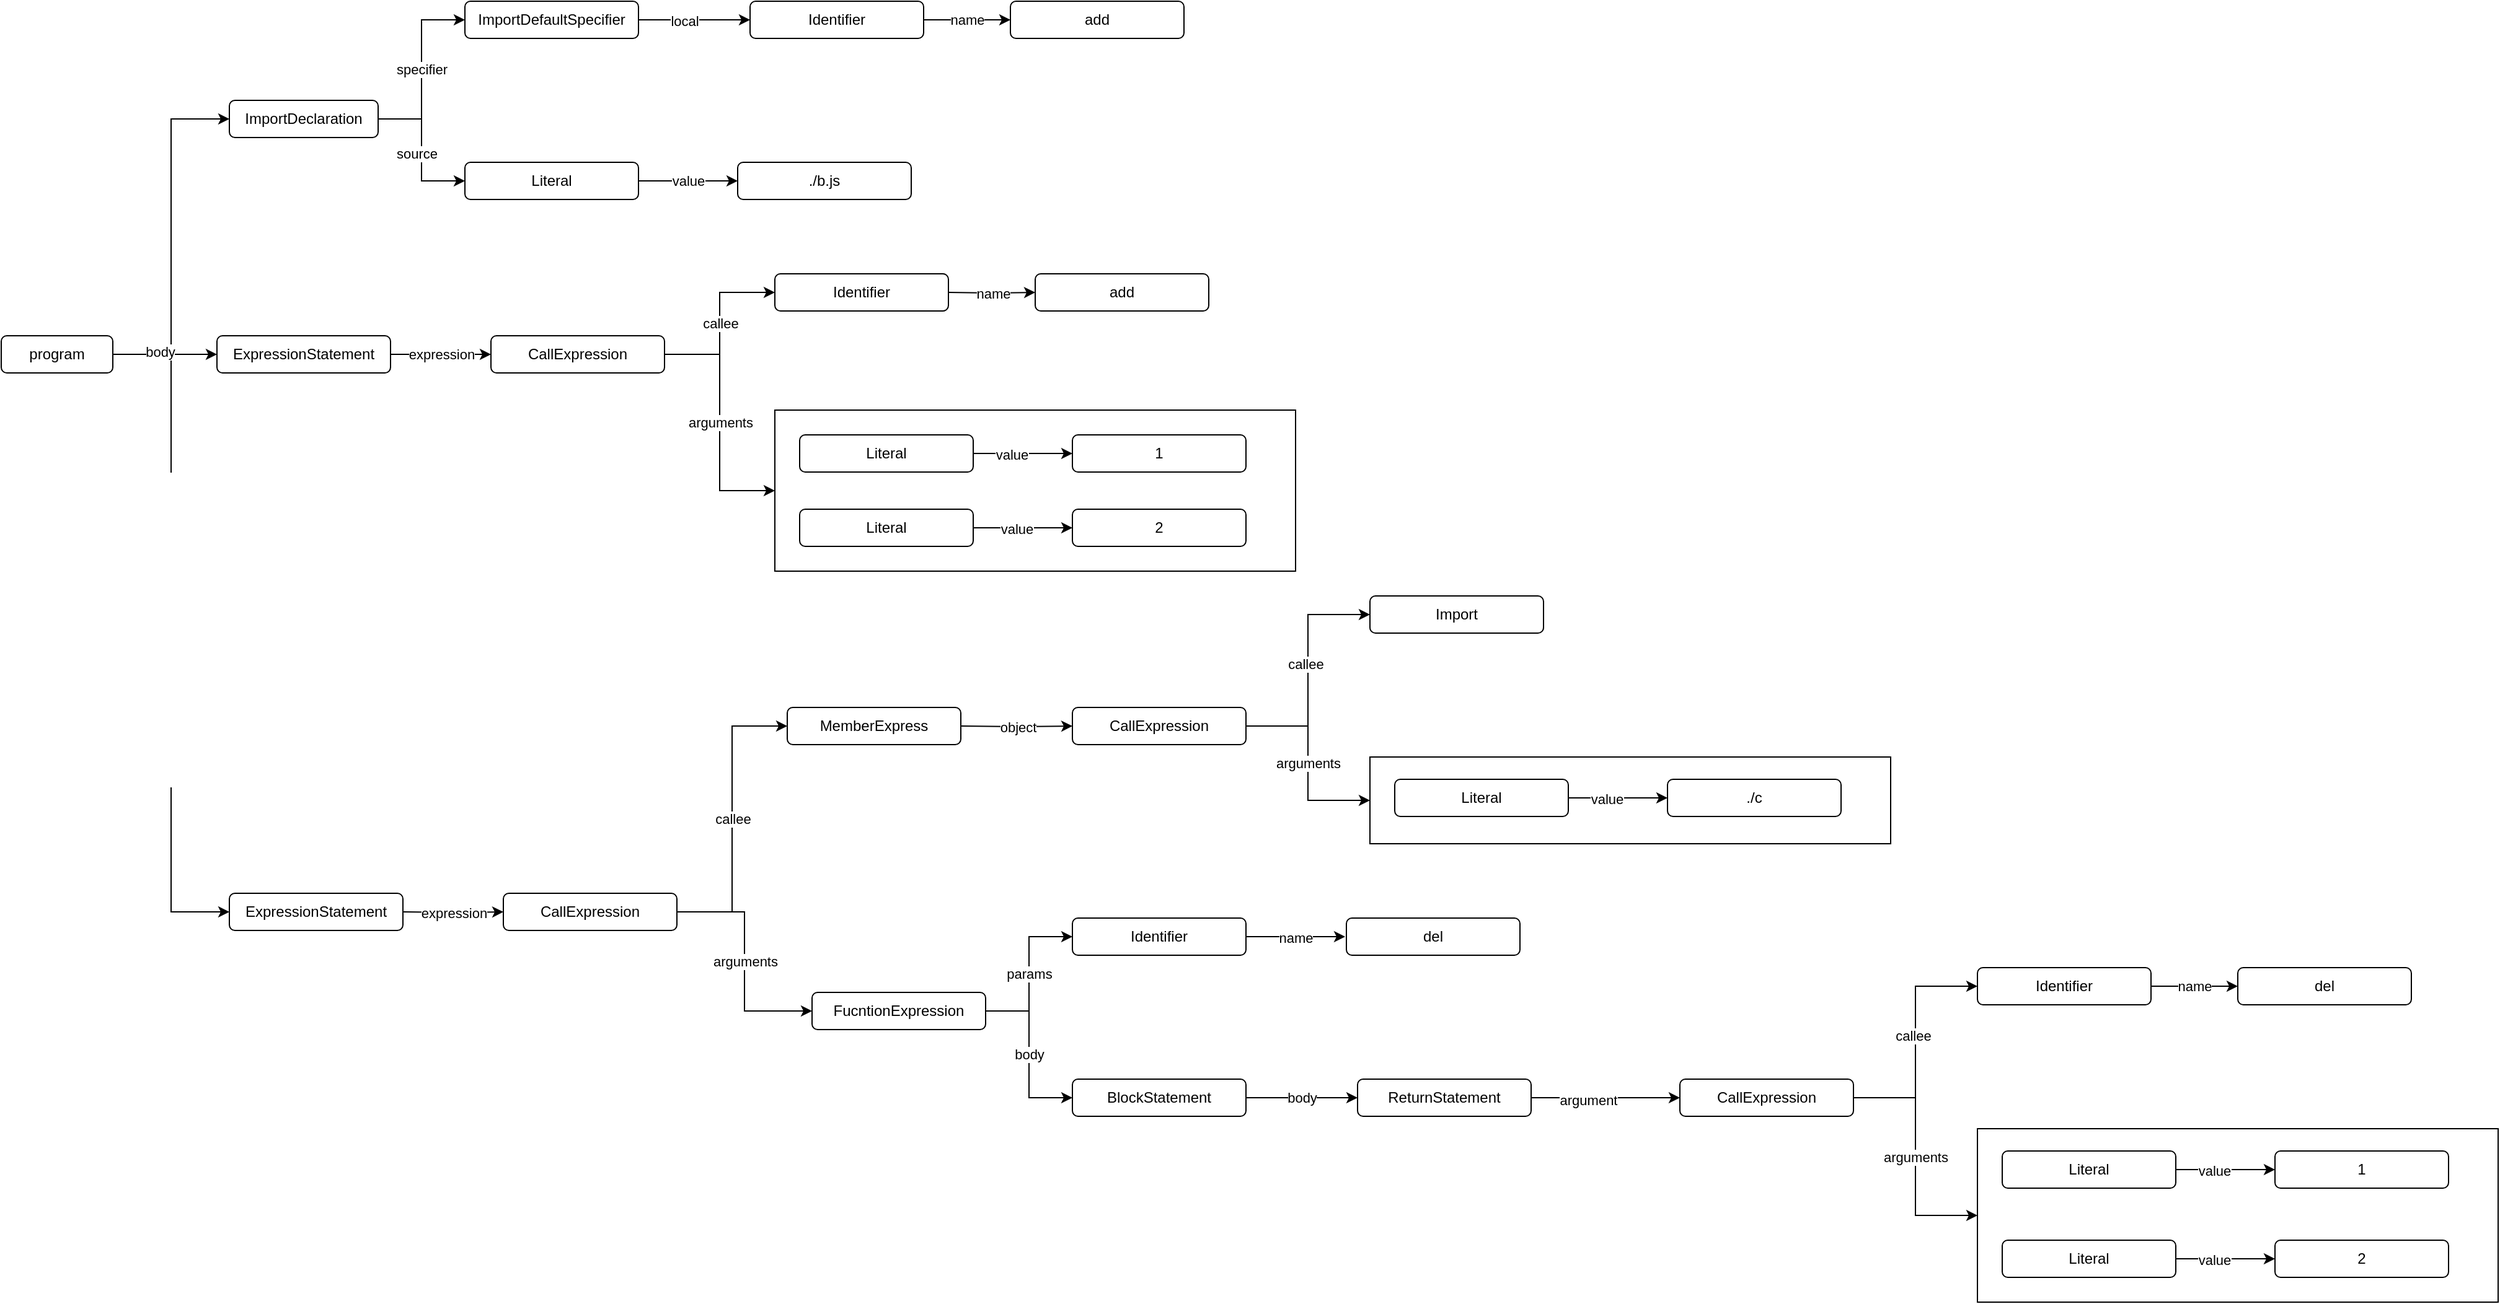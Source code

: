 <mxfile version="14.1.8" type="github">
  <diagram id="ra-ciaEPlCfUXJufHcY9" name="Page-1">
    <mxGraphModel dx="742" dy="509" grid="1" gridSize="10" guides="1" tooltips="1" connect="1" arrows="1" fold="1" page="1" pageScale="1" pageWidth="827" pageHeight="1169" math="0" shadow="0">
      <root>
        <mxCell id="0" />
        <mxCell id="1" parent="0" />
        <mxCell id="N_JOfj5veMbjkHJK9RhT-34" value="" style="rounded=0;whiteSpace=wrap;html=1;" vertex="1" parent="1">
          <mxGeometry x="640" y="360" width="420" height="130" as="geometry" />
        </mxCell>
        <mxCell id="N_JOfj5veMbjkHJK9RhT-10" style="edgeStyle=orthogonalEdgeStyle;rounded=0;orthogonalLoop=1;jettySize=auto;html=1;entryX=0;entryY=0.5;entryDx=0;entryDy=0;" edge="1" parent="1" source="N_JOfj5veMbjkHJK9RhT-1" target="N_JOfj5veMbjkHJK9RhT-2">
          <mxGeometry relative="1" as="geometry" />
        </mxCell>
        <mxCell id="N_JOfj5veMbjkHJK9RhT-19" style="edgeStyle=orthogonalEdgeStyle;rounded=0;orthogonalLoop=1;jettySize=auto;html=1;entryX=0;entryY=0.5;entryDx=0;entryDy=0;" edge="1" parent="1" source="N_JOfj5veMbjkHJK9RhT-1" target="N_JOfj5veMbjkHJK9RhT-3">
          <mxGeometry relative="1" as="geometry" />
        </mxCell>
        <mxCell id="N_JOfj5veMbjkHJK9RhT-20" style="edgeStyle=orthogonalEdgeStyle;rounded=0;orthogonalLoop=1;jettySize=auto;html=1;entryX=0;entryY=0.5;entryDx=0;entryDy=0;" edge="1" parent="1" source="N_JOfj5veMbjkHJK9RhT-1" target="N_JOfj5veMbjkHJK9RhT-4">
          <mxGeometry relative="1" as="geometry" />
        </mxCell>
        <mxCell id="N_JOfj5veMbjkHJK9RhT-58" value="body" style="edgeLabel;html=1;align=center;verticalAlign=middle;resizable=0;points=[];" vertex="1" connectable="0" parent="N_JOfj5veMbjkHJK9RhT-20">
          <mxGeometry x="-0.862" y="2" relative="1" as="geometry">
            <mxPoint as="offset" />
          </mxGeometry>
        </mxCell>
        <mxCell id="N_JOfj5veMbjkHJK9RhT-1" value="program" style="rounded=1;whiteSpace=wrap;html=1;" vertex="1" parent="1">
          <mxGeometry x="16" y="300" width="90" height="30" as="geometry" />
        </mxCell>
        <mxCell id="N_JOfj5veMbjkHJK9RhT-11" value="specifier" style="edgeStyle=orthogonalEdgeStyle;rounded=0;orthogonalLoop=1;jettySize=auto;html=1;entryX=0;entryY=0.5;entryDx=0;entryDy=0;" edge="1" parent="1" source="N_JOfj5veMbjkHJK9RhT-2" target="N_JOfj5veMbjkHJK9RhT-5">
          <mxGeometry relative="1" as="geometry" />
        </mxCell>
        <mxCell id="N_JOfj5veMbjkHJK9RhT-12" style="edgeStyle=orthogonalEdgeStyle;rounded=0;orthogonalLoop=1;jettySize=auto;html=1;entryX=0;entryY=0.5;entryDx=0;entryDy=0;" edge="1" parent="1" source="N_JOfj5veMbjkHJK9RhT-2" target="N_JOfj5veMbjkHJK9RhT-6">
          <mxGeometry relative="1" as="geometry" />
        </mxCell>
        <mxCell id="N_JOfj5veMbjkHJK9RhT-17" value="source" style="edgeLabel;html=1;align=center;verticalAlign=middle;resizable=0;points=[];" vertex="1" connectable="0" parent="N_JOfj5veMbjkHJK9RhT-12">
          <mxGeometry x="0.046" y="-4" relative="1" as="geometry">
            <mxPoint as="offset" />
          </mxGeometry>
        </mxCell>
        <mxCell id="N_JOfj5veMbjkHJK9RhT-2" value="ImportDeclaration" style="rounded=1;whiteSpace=wrap;html=1;" vertex="1" parent="1">
          <mxGeometry x="200" y="110" width="120" height="30" as="geometry" />
        </mxCell>
        <mxCell id="N_JOfj5veMbjkHJK9RhT-22" value="expression" style="edgeStyle=orthogonalEdgeStyle;rounded=0;orthogonalLoop=1;jettySize=auto;html=1;entryX=0;entryY=0.5;entryDx=0;entryDy=0;" edge="1" parent="1" source="N_JOfj5veMbjkHJK9RhT-3" target="N_JOfj5veMbjkHJK9RhT-21">
          <mxGeometry relative="1" as="geometry" />
        </mxCell>
        <mxCell id="N_JOfj5veMbjkHJK9RhT-3" value="ExpressionStatement" style="rounded=1;whiteSpace=wrap;html=1;" vertex="1" parent="1">
          <mxGeometry x="190" y="300" width="140" height="30" as="geometry" />
        </mxCell>
        <mxCell id="N_JOfj5veMbjkHJK9RhT-4" value="ExpressionStatement" style="rounded=1;whiteSpace=wrap;html=1;" vertex="1" parent="1">
          <mxGeometry x="200" y="750" width="140" height="30" as="geometry" />
        </mxCell>
        <mxCell id="N_JOfj5veMbjkHJK9RhT-14" style="edgeStyle=orthogonalEdgeStyle;rounded=0;orthogonalLoop=1;jettySize=auto;html=1;entryX=0;entryY=0.5;entryDx=0;entryDy=0;" edge="1" parent="1" source="N_JOfj5veMbjkHJK9RhT-5" target="N_JOfj5veMbjkHJK9RhT-8">
          <mxGeometry relative="1" as="geometry" />
        </mxCell>
        <mxCell id="N_JOfj5veMbjkHJK9RhT-15" value="local" style="edgeLabel;html=1;align=center;verticalAlign=middle;resizable=0;points=[];" vertex="1" connectable="0" parent="N_JOfj5veMbjkHJK9RhT-14">
          <mxGeometry x="-0.178" y="-1" relative="1" as="geometry">
            <mxPoint as="offset" />
          </mxGeometry>
        </mxCell>
        <mxCell id="N_JOfj5veMbjkHJK9RhT-5" value="ImportDefaultSpecifier" style="rounded=1;whiteSpace=wrap;html=1;" vertex="1" parent="1">
          <mxGeometry x="390" y="30" width="140" height="30" as="geometry" />
        </mxCell>
        <mxCell id="N_JOfj5veMbjkHJK9RhT-18" value="value" style="edgeStyle=orthogonalEdgeStyle;rounded=0;orthogonalLoop=1;jettySize=auto;html=1;entryX=0;entryY=0.5;entryDx=0;entryDy=0;" edge="1" parent="1" source="N_JOfj5veMbjkHJK9RhT-6" target="N_JOfj5veMbjkHJK9RhT-7">
          <mxGeometry relative="1" as="geometry" />
        </mxCell>
        <mxCell id="N_JOfj5veMbjkHJK9RhT-6" value="Literal" style="rounded=1;whiteSpace=wrap;html=1;" vertex="1" parent="1">
          <mxGeometry x="390" y="160" width="140" height="30" as="geometry" />
        </mxCell>
        <mxCell id="N_JOfj5veMbjkHJK9RhT-7" value="./b.js" style="rounded=1;whiteSpace=wrap;html=1;" vertex="1" parent="1">
          <mxGeometry x="610" y="160" width="140" height="30" as="geometry" />
        </mxCell>
        <mxCell id="N_JOfj5veMbjkHJK9RhT-16" value="name" style="edgeStyle=orthogonalEdgeStyle;rounded=0;orthogonalLoop=1;jettySize=auto;html=1;entryX=0;entryY=0.5;entryDx=0;entryDy=0;" edge="1" parent="1" source="N_JOfj5veMbjkHJK9RhT-8" target="N_JOfj5veMbjkHJK9RhT-9">
          <mxGeometry relative="1" as="geometry" />
        </mxCell>
        <mxCell id="N_JOfj5veMbjkHJK9RhT-8" value="Identifier" style="rounded=1;whiteSpace=wrap;html=1;" vertex="1" parent="1">
          <mxGeometry x="620" y="30" width="140" height="30" as="geometry" />
        </mxCell>
        <mxCell id="N_JOfj5veMbjkHJK9RhT-9" value="add" style="rounded=1;whiteSpace=wrap;html=1;" vertex="1" parent="1">
          <mxGeometry x="830" y="30" width="140" height="30" as="geometry" />
        </mxCell>
        <mxCell id="N_JOfj5veMbjkHJK9RhT-24" value="callee" style="edgeStyle=orthogonalEdgeStyle;rounded=0;orthogonalLoop=1;jettySize=auto;html=1;entryX=0;entryY=0.5;entryDx=0;entryDy=0;" edge="1" parent="1" source="N_JOfj5veMbjkHJK9RhT-21" target="N_JOfj5veMbjkHJK9RhT-23">
          <mxGeometry relative="1" as="geometry" />
        </mxCell>
        <mxCell id="N_JOfj5veMbjkHJK9RhT-41" value="arguments" style="edgeStyle=orthogonalEdgeStyle;rounded=0;orthogonalLoop=1;jettySize=auto;html=1;entryX=0;entryY=0.5;entryDx=0;entryDy=0;" edge="1" parent="1" source="N_JOfj5veMbjkHJK9RhT-21" target="N_JOfj5veMbjkHJK9RhT-34">
          <mxGeometry relative="1" as="geometry" />
        </mxCell>
        <mxCell id="N_JOfj5veMbjkHJK9RhT-21" value="CallExpression" style="rounded=1;whiteSpace=wrap;html=1;" vertex="1" parent="1">
          <mxGeometry x="411" y="300" width="140" height="30" as="geometry" />
        </mxCell>
        <mxCell id="N_JOfj5veMbjkHJK9RhT-23" value="Identifier" style="rounded=1;whiteSpace=wrap;html=1;" vertex="1" parent="1">
          <mxGeometry x="640" y="250" width="140" height="30" as="geometry" />
        </mxCell>
        <mxCell id="N_JOfj5veMbjkHJK9RhT-28" value="name" style="edgeStyle=orthogonalEdgeStyle;rounded=0;orthogonalLoop=1;jettySize=auto;html=1;entryX=0;entryY=0.5;entryDx=0;entryDy=0;" edge="1" target="N_JOfj5veMbjkHJK9RhT-29" parent="1">
          <mxGeometry relative="1" as="geometry">
            <mxPoint x="780" y="265" as="sourcePoint" />
          </mxGeometry>
        </mxCell>
        <mxCell id="N_JOfj5veMbjkHJK9RhT-29" value="add" style="rounded=1;whiteSpace=wrap;html=1;" vertex="1" parent="1">
          <mxGeometry x="850" y="250" width="140" height="30" as="geometry" />
        </mxCell>
        <mxCell id="N_JOfj5veMbjkHJK9RhT-37" style="edgeStyle=orthogonalEdgeStyle;rounded=0;orthogonalLoop=1;jettySize=auto;html=1;" edge="1" parent="1" source="N_JOfj5veMbjkHJK9RhT-30" target="N_JOfj5veMbjkHJK9RhT-35">
          <mxGeometry relative="1" as="geometry" />
        </mxCell>
        <mxCell id="N_JOfj5veMbjkHJK9RhT-39" value="value" style="edgeLabel;html=1;align=center;verticalAlign=middle;resizable=0;points=[];" vertex="1" connectable="0" parent="N_JOfj5veMbjkHJK9RhT-37">
          <mxGeometry x="-0.225" y="-1" relative="1" as="geometry">
            <mxPoint as="offset" />
          </mxGeometry>
        </mxCell>
        <mxCell id="N_JOfj5veMbjkHJK9RhT-30" value="Literal" style="rounded=1;whiteSpace=wrap;html=1;" vertex="1" parent="1">
          <mxGeometry x="660" y="380" width="140" height="30" as="geometry" />
        </mxCell>
        <mxCell id="N_JOfj5veMbjkHJK9RhT-38" style="edgeStyle=orthogonalEdgeStyle;rounded=0;orthogonalLoop=1;jettySize=auto;html=1;entryX=0;entryY=0.5;entryDx=0;entryDy=0;" edge="1" parent="1" source="N_JOfj5veMbjkHJK9RhT-31" target="N_JOfj5veMbjkHJK9RhT-36">
          <mxGeometry relative="1" as="geometry" />
        </mxCell>
        <mxCell id="N_JOfj5veMbjkHJK9RhT-40" value="value" style="edgeLabel;html=1;align=center;verticalAlign=middle;resizable=0;points=[];" vertex="1" connectable="0" parent="N_JOfj5veMbjkHJK9RhT-38">
          <mxGeometry x="-0.125" y="-1" relative="1" as="geometry">
            <mxPoint as="offset" />
          </mxGeometry>
        </mxCell>
        <mxCell id="N_JOfj5veMbjkHJK9RhT-31" value="Literal" style="rounded=1;whiteSpace=wrap;html=1;" vertex="1" parent="1">
          <mxGeometry x="660" y="440" width="140" height="30" as="geometry" />
        </mxCell>
        <mxCell id="N_JOfj5veMbjkHJK9RhT-35" value="1" style="rounded=1;whiteSpace=wrap;html=1;" vertex="1" parent="1">
          <mxGeometry x="880" y="380" width="140" height="30" as="geometry" />
        </mxCell>
        <mxCell id="N_JOfj5veMbjkHJK9RhT-36" value="2" style="rounded=1;whiteSpace=wrap;html=1;" vertex="1" parent="1">
          <mxGeometry x="880" y="440" width="140" height="30" as="geometry" />
        </mxCell>
        <mxCell id="N_JOfj5veMbjkHJK9RhT-43" value="expression" style="edgeStyle=orthogonalEdgeStyle;rounded=0;orthogonalLoop=1;jettySize=auto;html=1;entryX=0;entryY=0.5;entryDx=0;entryDy=0;" edge="1" target="N_JOfj5veMbjkHJK9RhT-46" parent="1">
          <mxGeometry relative="1" as="geometry">
            <mxPoint x="340" y="765" as="sourcePoint" />
          </mxGeometry>
        </mxCell>
        <mxCell id="N_JOfj5veMbjkHJK9RhT-44" value="callee" style="edgeStyle=orthogonalEdgeStyle;rounded=0;orthogonalLoop=1;jettySize=auto;html=1;entryX=0;entryY=0.5;entryDx=0;entryDy=0;" edge="1" source="N_JOfj5veMbjkHJK9RhT-46" target="N_JOfj5veMbjkHJK9RhT-47" parent="1">
          <mxGeometry relative="1" as="geometry" />
        </mxCell>
        <mxCell id="N_JOfj5veMbjkHJK9RhT-45" value="arguments" style="edgeStyle=orthogonalEdgeStyle;rounded=0;orthogonalLoop=1;jettySize=auto;html=1;entryX=0;entryY=0.5;entryDx=0;entryDy=0;" edge="1" source="N_JOfj5veMbjkHJK9RhT-46" target="N_JOfj5veMbjkHJK9RhT-52" parent="1">
          <mxGeometry relative="1" as="geometry">
            <mxPoint x="650" y="875.0" as="targetPoint" />
          </mxGeometry>
        </mxCell>
        <mxCell id="N_JOfj5veMbjkHJK9RhT-46" value="CallExpression" style="rounded=1;whiteSpace=wrap;html=1;" vertex="1" parent="1">
          <mxGeometry x="421" y="750" width="140" height="30" as="geometry" />
        </mxCell>
        <mxCell id="N_JOfj5veMbjkHJK9RhT-47" value="MemberExpress" style="rounded=1;whiteSpace=wrap;html=1;" vertex="1" parent="1">
          <mxGeometry x="650" y="600" width="140" height="30" as="geometry" />
        </mxCell>
        <mxCell id="N_JOfj5veMbjkHJK9RhT-48" value="object" style="edgeStyle=orthogonalEdgeStyle;rounded=0;orthogonalLoop=1;jettySize=auto;html=1;entryX=0;entryY=0.5;entryDx=0;entryDy=0;" edge="1" target="N_JOfj5veMbjkHJK9RhT-49" parent="1">
          <mxGeometry relative="1" as="geometry">
            <mxPoint x="790" y="615" as="sourcePoint" />
          </mxGeometry>
        </mxCell>
        <mxCell id="N_JOfj5veMbjkHJK9RhT-73" style="edgeStyle=orthogonalEdgeStyle;rounded=0;orthogonalLoop=1;jettySize=auto;html=1;entryX=0;entryY=0.5;entryDx=0;entryDy=0;" edge="1" parent="1" source="N_JOfj5veMbjkHJK9RhT-49" target="N_JOfj5veMbjkHJK9RhT-62">
          <mxGeometry relative="1" as="geometry" />
        </mxCell>
        <mxCell id="N_JOfj5veMbjkHJK9RhT-75" value="callee" style="edgeLabel;html=1;align=center;verticalAlign=middle;resizable=0;points=[];" vertex="1" connectable="0" parent="N_JOfj5veMbjkHJK9RhT-73">
          <mxGeometry x="0.046" y="2" relative="1" as="geometry">
            <mxPoint y="-1" as="offset" />
          </mxGeometry>
        </mxCell>
        <mxCell id="N_JOfj5veMbjkHJK9RhT-49" value="CallExpression" style="rounded=1;whiteSpace=wrap;html=1;" vertex="1" parent="1">
          <mxGeometry x="880" y="600" width="140" height="30" as="geometry" />
        </mxCell>
        <mxCell id="N_JOfj5veMbjkHJK9RhT-77" value="params" style="edgeStyle=orthogonalEdgeStyle;rounded=0;orthogonalLoop=1;jettySize=auto;html=1;entryX=0;entryY=0.5;entryDx=0;entryDy=0;" edge="1" parent="1" source="N_JOfj5veMbjkHJK9RhT-52" target="N_JOfj5veMbjkHJK9RhT-76">
          <mxGeometry relative="1" as="geometry" />
        </mxCell>
        <mxCell id="N_JOfj5veMbjkHJK9RhT-81" value="body" style="edgeStyle=orthogonalEdgeStyle;rounded=0;orthogonalLoop=1;jettySize=auto;html=1;entryX=0;entryY=0.5;entryDx=0;entryDy=0;" edge="1" parent="1" source="N_JOfj5veMbjkHJK9RhT-52" target="N_JOfj5veMbjkHJK9RhT-80">
          <mxGeometry relative="1" as="geometry" />
        </mxCell>
        <mxCell id="N_JOfj5veMbjkHJK9RhT-52" value="FucntionExpression" style="rounded=1;whiteSpace=wrap;html=1;" vertex="1" parent="1">
          <mxGeometry x="670" y="830" width="140" height="30" as="geometry" />
        </mxCell>
        <mxCell id="N_JOfj5veMbjkHJK9RhT-59" value="" style="rounded=0;whiteSpace=wrap;html=1;" vertex="1" parent="1">
          <mxGeometry x="1120" y="640" width="420" height="70" as="geometry" />
        </mxCell>
        <mxCell id="N_JOfj5veMbjkHJK9RhT-61" value="arguments" style="edgeStyle=orthogonalEdgeStyle;rounded=0;orthogonalLoop=1;jettySize=auto;html=1;entryX=0;entryY=0.5;entryDx=0;entryDy=0;exitX=1;exitY=0.5;exitDx=0;exitDy=0;" edge="1" target="N_JOfj5veMbjkHJK9RhT-59" parent="1" source="N_JOfj5veMbjkHJK9RhT-49">
          <mxGeometry relative="1" as="geometry">
            <mxPoint x="1040" y="715" as="sourcePoint" />
          </mxGeometry>
        </mxCell>
        <mxCell id="N_JOfj5veMbjkHJK9RhT-62" value="Import" style="rounded=1;whiteSpace=wrap;html=1;" vertex="1" parent="1">
          <mxGeometry x="1120" y="510" width="140" height="30" as="geometry" />
        </mxCell>
        <mxCell id="N_JOfj5veMbjkHJK9RhT-65" style="edgeStyle=orthogonalEdgeStyle;rounded=0;orthogonalLoop=1;jettySize=auto;html=1;" edge="1" source="N_JOfj5veMbjkHJK9RhT-67" target="N_JOfj5veMbjkHJK9RhT-71" parent="1">
          <mxGeometry relative="1" as="geometry" />
        </mxCell>
        <mxCell id="N_JOfj5veMbjkHJK9RhT-66" value="value" style="edgeLabel;html=1;align=center;verticalAlign=middle;resizable=0;points=[];" vertex="1" connectable="0" parent="N_JOfj5veMbjkHJK9RhT-65">
          <mxGeometry x="-0.225" y="-1" relative="1" as="geometry">
            <mxPoint as="offset" />
          </mxGeometry>
        </mxCell>
        <mxCell id="N_JOfj5veMbjkHJK9RhT-67" value="Literal" style="rounded=1;whiteSpace=wrap;html=1;" vertex="1" parent="1">
          <mxGeometry x="1140" y="658" width="140" height="30" as="geometry" />
        </mxCell>
        <mxCell id="N_JOfj5veMbjkHJK9RhT-71" value="./c" style="rounded=1;whiteSpace=wrap;html=1;" vertex="1" parent="1">
          <mxGeometry x="1360" y="658" width="140" height="30" as="geometry" />
        </mxCell>
        <mxCell id="N_JOfj5veMbjkHJK9RhT-79" value="name" style="edgeStyle=orthogonalEdgeStyle;rounded=0;orthogonalLoop=1;jettySize=auto;html=1;" edge="1" parent="1" source="N_JOfj5veMbjkHJK9RhT-76">
          <mxGeometry relative="1" as="geometry">
            <mxPoint x="1100" y="785.0" as="targetPoint" />
          </mxGeometry>
        </mxCell>
        <mxCell id="N_JOfj5veMbjkHJK9RhT-76" value="Identifier" style="rounded=1;whiteSpace=wrap;html=1;" vertex="1" parent="1">
          <mxGeometry x="880" y="770" width="140" height="30" as="geometry" />
        </mxCell>
        <mxCell id="N_JOfj5veMbjkHJK9RhT-78" value="del" style="rounded=1;whiteSpace=wrap;html=1;" vertex="1" parent="1">
          <mxGeometry x="1101" y="770" width="140" height="30" as="geometry" />
        </mxCell>
        <mxCell id="N_JOfj5veMbjkHJK9RhT-83" value="body" style="edgeStyle=orthogonalEdgeStyle;rounded=0;orthogonalLoop=1;jettySize=auto;html=1;entryX=0;entryY=0.5;entryDx=0;entryDy=0;" edge="1" parent="1" source="N_JOfj5veMbjkHJK9RhT-80" target="N_JOfj5veMbjkHJK9RhT-82">
          <mxGeometry relative="1" as="geometry" />
        </mxCell>
        <mxCell id="N_JOfj5veMbjkHJK9RhT-80" value="BlockStatement" style="rounded=1;whiteSpace=wrap;html=1;" vertex="1" parent="1">
          <mxGeometry x="880" y="900" width="140" height="30" as="geometry" />
        </mxCell>
        <mxCell id="N_JOfj5veMbjkHJK9RhT-94" style="edgeStyle=orthogonalEdgeStyle;rounded=0;orthogonalLoop=1;jettySize=auto;html=1;" edge="1" parent="1" source="N_JOfj5veMbjkHJK9RhT-82" target="N_JOfj5veMbjkHJK9RhT-86">
          <mxGeometry relative="1" as="geometry" />
        </mxCell>
        <mxCell id="N_JOfj5veMbjkHJK9RhT-95" value="argument" style="edgeLabel;html=1;align=center;verticalAlign=middle;resizable=0;points=[];" vertex="1" connectable="0" parent="N_JOfj5veMbjkHJK9RhT-94">
          <mxGeometry x="-0.225" y="-2" relative="1" as="geometry">
            <mxPoint x="-1" as="offset" />
          </mxGeometry>
        </mxCell>
        <mxCell id="N_JOfj5veMbjkHJK9RhT-82" value="ReturnStatement" style="rounded=1;whiteSpace=wrap;html=1;" vertex="1" parent="1">
          <mxGeometry x="1110" y="900" width="140" height="30" as="geometry" />
        </mxCell>
        <mxCell id="N_JOfj5veMbjkHJK9RhT-84" style="edgeStyle=orthogonalEdgeStyle;rounded=0;orthogonalLoop=1;jettySize=auto;html=1;entryX=0;entryY=0.5;entryDx=0;entryDy=0;" edge="1" source="N_JOfj5veMbjkHJK9RhT-86" target="N_JOfj5veMbjkHJK9RhT-89" parent="1">
          <mxGeometry relative="1" as="geometry" />
        </mxCell>
        <mxCell id="N_JOfj5veMbjkHJK9RhT-85" value="callee" style="edgeLabel;html=1;align=center;verticalAlign=middle;resizable=0;points=[];" vertex="1" connectable="0" parent="N_JOfj5veMbjkHJK9RhT-84">
          <mxGeometry x="0.046" y="2" relative="1" as="geometry">
            <mxPoint y="-1" as="offset" />
          </mxGeometry>
        </mxCell>
        <mxCell id="N_JOfj5veMbjkHJK9RhT-86" value="CallExpression" style="rounded=1;whiteSpace=wrap;html=1;" vertex="1" parent="1">
          <mxGeometry x="1370" y="900" width="140" height="30" as="geometry" />
        </mxCell>
        <mxCell id="N_JOfj5veMbjkHJK9RhT-87" value="" style="rounded=0;whiteSpace=wrap;html=1;" vertex="1" parent="1">
          <mxGeometry x="1610" y="940" width="420" height="140" as="geometry" />
        </mxCell>
        <mxCell id="N_JOfj5veMbjkHJK9RhT-88" value="arguments" style="edgeStyle=orthogonalEdgeStyle;rounded=0;orthogonalLoop=1;jettySize=auto;html=1;entryX=0;entryY=0.5;entryDx=0;entryDy=0;exitX=1;exitY=0.5;exitDx=0;exitDy=0;" edge="1" source="N_JOfj5veMbjkHJK9RhT-86" target="N_JOfj5veMbjkHJK9RhT-87" parent="1">
          <mxGeometry relative="1" as="geometry">
            <mxPoint x="1530" y="1015" as="sourcePoint" />
          </mxGeometry>
        </mxCell>
        <mxCell id="N_JOfj5veMbjkHJK9RhT-97" value="name" style="edgeStyle=orthogonalEdgeStyle;rounded=0;orthogonalLoop=1;jettySize=auto;html=1;" edge="1" parent="1" source="N_JOfj5veMbjkHJK9RhT-89" target="N_JOfj5veMbjkHJK9RhT-96">
          <mxGeometry relative="1" as="geometry" />
        </mxCell>
        <mxCell id="N_JOfj5veMbjkHJK9RhT-89" value="Identifier" style="rounded=1;whiteSpace=wrap;html=1;" vertex="1" parent="1">
          <mxGeometry x="1610" y="810" width="140" height="30" as="geometry" />
        </mxCell>
        <mxCell id="N_JOfj5veMbjkHJK9RhT-90" style="edgeStyle=orthogonalEdgeStyle;rounded=0;orthogonalLoop=1;jettySize=auto;html=1;" edge="1" source="N_JOfj5veMbjkHJK9RhT-92" target="N_JOfj5veMbjkHJK9RhT-93" parent="1">
          <mxGeometry relative="1" as="geometry" />
        </mxCell>
        <mxCell id="N_JOfj5veMbjkHJK9RhT-91" value="value" style="edgeLabel;html=1;align=center;verticalAlign=middle;resizable=0;points=[];" vertex="1" connectable="0" parent="N_JOfj5veMbjkHJK9RhT-90">
          <mxGeometry x="-0.225" y="-1" relative="1" as="geometry">
            <mxPoint as="offset" />
          </mxGeometry>
        </mxCell>
        <mxCell id="N_JOfj5veMbjkHJK9RhT-92" value="Literal" style="rounded=1;whiteSpace=wrap;html=1;" vertex="1" parent="1">
          <mxGeometry x="1630" y="958" width="140" height="30" as="geometry" />
        </mxCell>
        <mxCell id="N_JOfj5veMbjkHJK9RhT-93" value="1" style="rounded=1;whiteSpace=wrap;html=1;" vertex="1" parent="1">
          <mxGeometry x="1850" y="958" width="140" height="30" as="geometry" />
        </mxCell>
        <mxCell id="N_JOfj5veMbjkHJK9RhT-96" value="del" style="rounded=1;whiteSpace=wrap;html=1;" vertex="1" parent="1">
          <mxGeometry x="1820" y="810" width="140" height="30" as="geometry" />
        </mxCell>
        <mxCell id="N_JOfj5veMbjkHJK9RhT-98" value="2" style="rounded=1;whiteSpace=wrap;html=1;" vertex="1" parent="1">
          <mxGeometry x="1850" y="1030" width="140" height="30" as="geometry" />
        </mxCell>
        <mxCell id="N_JOfj5veMbjkHJK9RhT-99" style="edgeStyle=orthogonalEdgeStyle;rounded=0;orthogonalLoop=1;jettySize=auto;html=1;" edge="1" source="N_JOfj5veMbjkHJK9RhT-101" target="N_JOfj5veMbjkHJK9RhT-98" parent="1">
          <mxGeometry relative="1" as="geometry" />
        </mxCell>
        <mxCell id="N_JOfj5veMbjkHJK9RhT-100" value="value" style="edgeLabel;html=1;align=center;verticalAlign=middle;resizable=0;points=[];" vertex="1" connectable="0" parent="N_JOfj5veMbjkHJK9RhT-99">
          <mxGeometry x="-0.225" y="-1" relative="1" as="geometry">
            <mxPoint as="offset" />
          </mxGeometry>
        </mxCell>
        <mxCell id="N_JOfj5veMbjkHJK9RhT-101" value="Literal" style="rounded=1;whiteSpace=wrap;html=1;" vertex="1" parent="1">
          <mxGeometry x="1630" y="1030" width="140" height="30" as="geometry" />
        </mxCell>
      </root>
    </mxGraphModel>
  </diagram>
</mxfile>
